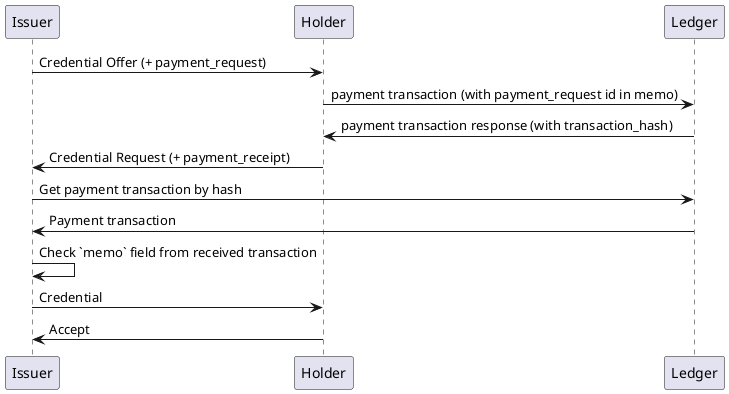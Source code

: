 @startuml
Issuer -> Holder: Credential Offer (+ payment_request)
Holder -> Ledger: payment transaction (with payment_request id in memo)
Ledger -> Holder: payment transaction response (with transaction_hash)
Holder -> Issuer: Credential Request (+ payment_receipt)
Issuer -> Ledger: Get payment transaction by hash
Ledger -> Issuer: Payment transaction
Issuer -> Issuer: Check `memo` field from received transaction
Issuer -> Holder: Credential
Holder -> Issuer: Accept
@enduml